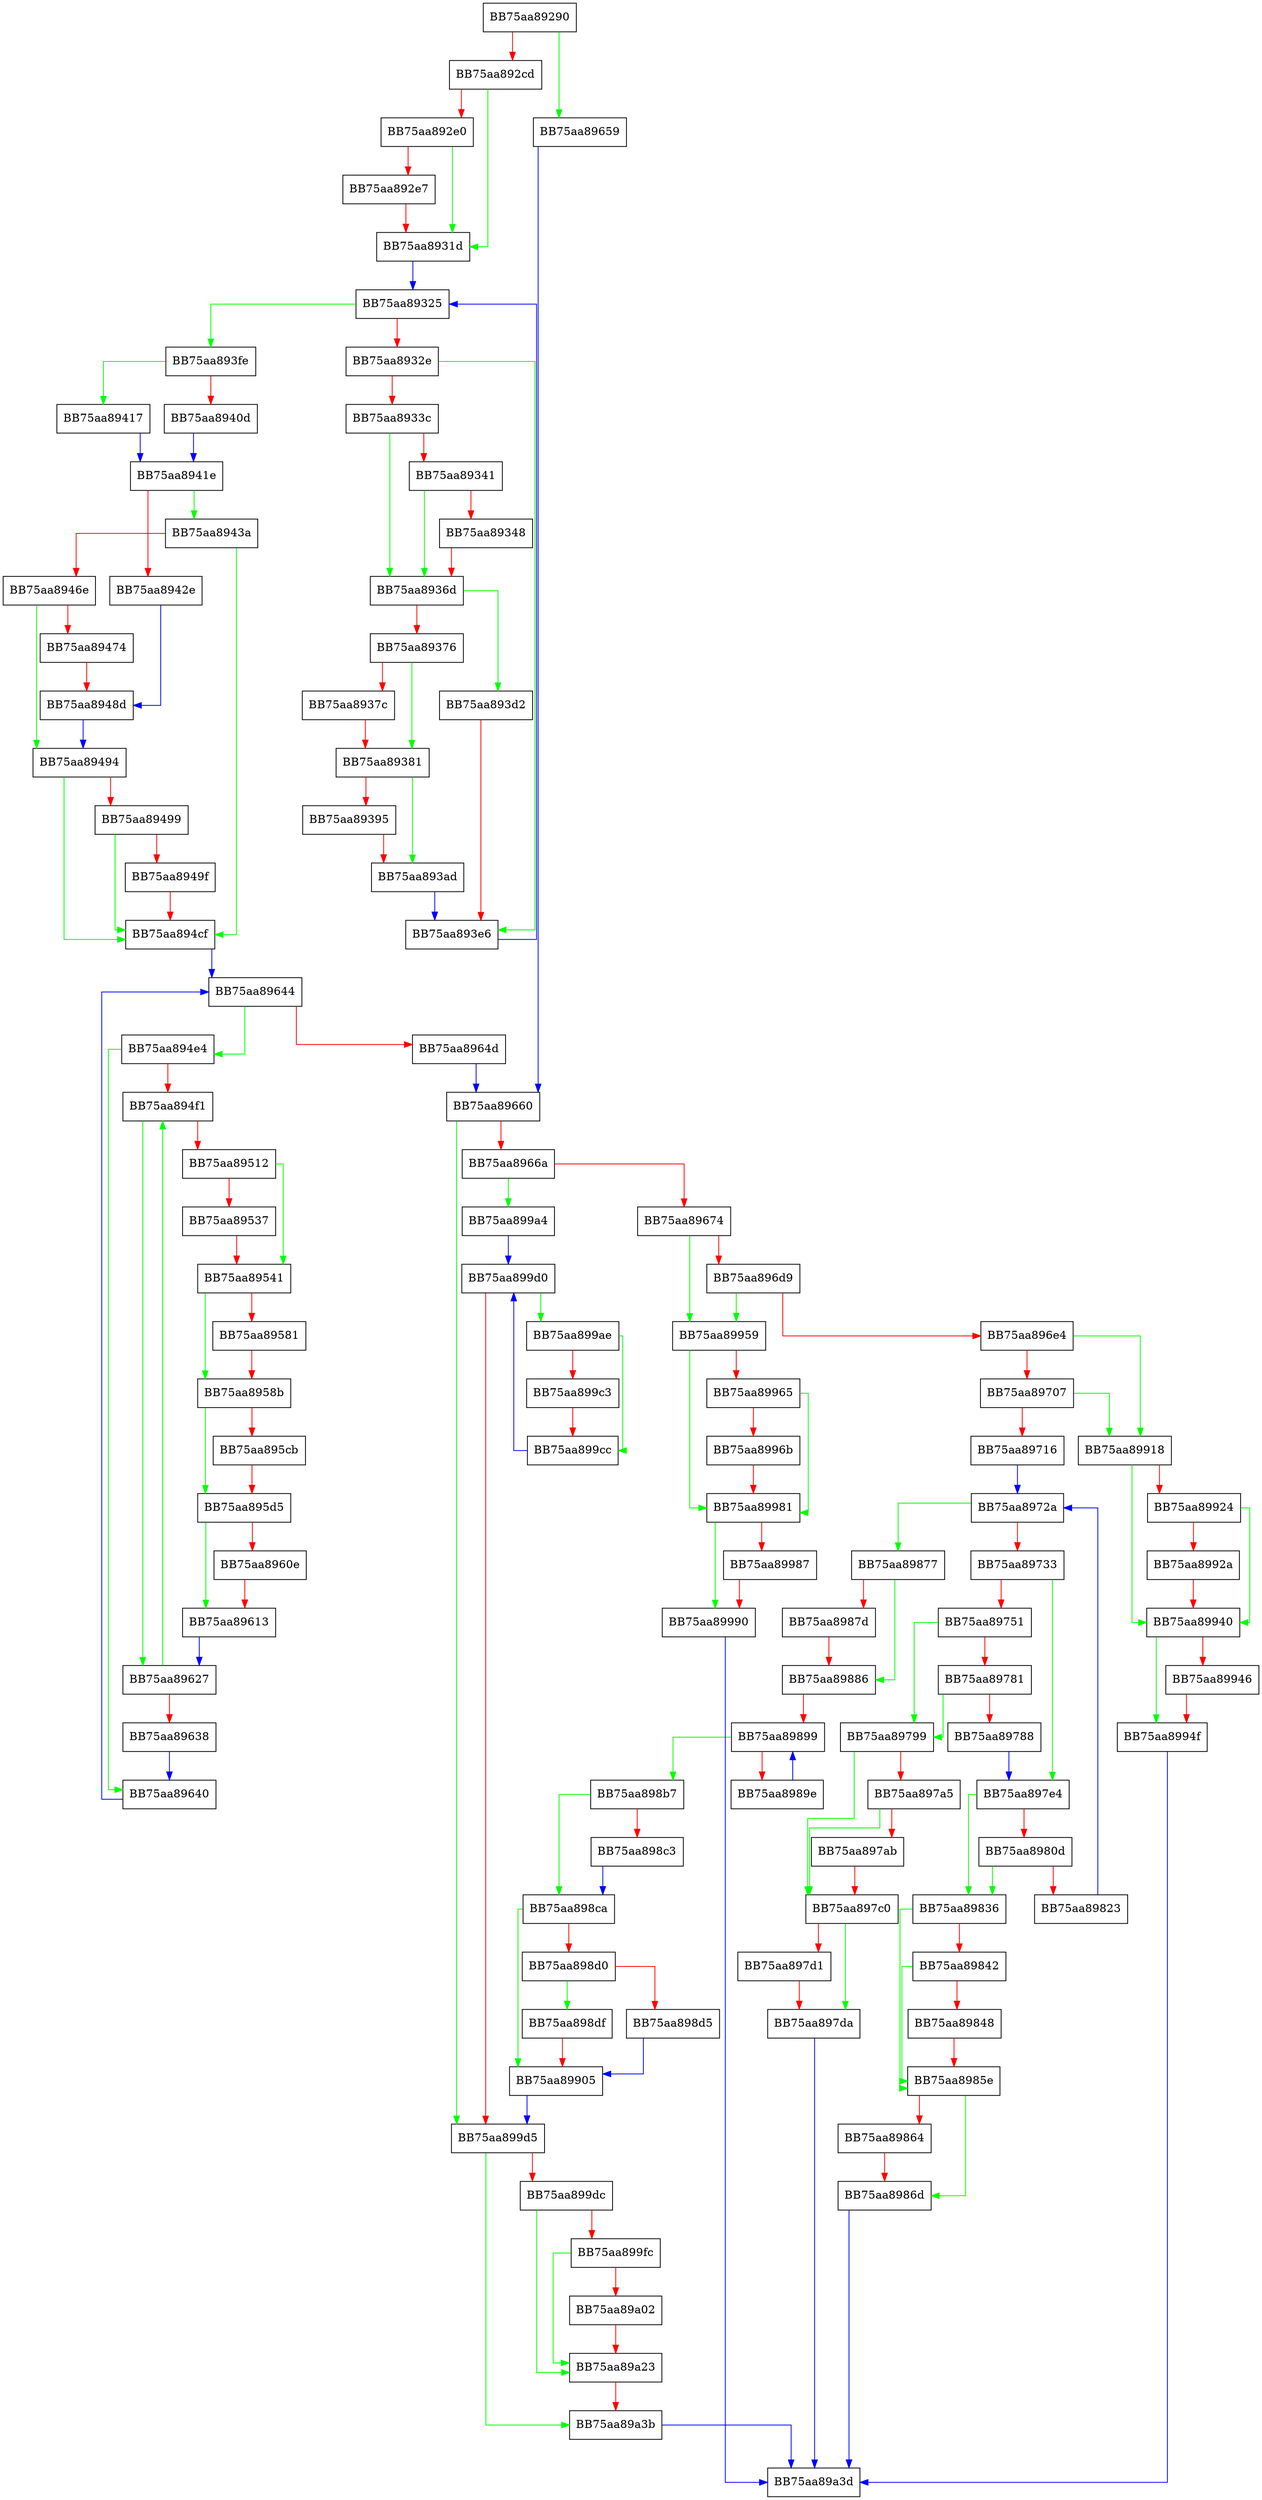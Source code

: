 digraph PostProcessRecordsWorker {
  node [shape="box"];
  graph [splines=ortho];
  BB75aa89290 -> BB75aa89659 [color="green"];
  BB75aa89290 -> BB75aa892cd [color="red"];
  BB75aa892cd -> BB75aa8931d [color="green"];
  BB75aa892cd -> BB75aa892e0 [color="red"];
  BB75aa892e0 -> BB75aa8931d [color="green"];
  BB75aa892e0 -> BB75aa892e7 [color="red"];
  BB75aa892e7 -> BB75aa8931d [color="red"];
  BB75aa8931d -> BB75aa89325 [color="blue"];
  BB75aa89325 -> BB75aa893fe [color="green"];
  BB75aa89325 -> BB75aa8932e [color="red"];
  BB75aa8932e -> BB75aa893e6 [color="green"];
  BB75aa8932e -> BB75aa8933c [color="red"];
  BB75aa8933c -> BB75aa8936d [color="green"];
  BB75aa8933c -> BB75aa89341 [color="red"];
  BB75aa89341 -> BB75aa8936d [color="green"];
  BB75aa89341 -> BB75aa89348 [color="red"];
  BB75aa89348 -> BB75aa8936d [color="red"];
  BB75aa8936d -> BB75aa893d2 [color="green"];
  BB75aa8936d -> BB75aa89376 [color="red"];
  BB75aa89376 -> BB75aa89381 [color="green"];
  BB75aa89376 -> BB75aa8937c [color="red"];
  BB75aa8937c -> BB75aa89381 [color="red"];
  BB75aa89381 -> BB75aa893ad [color="green"];
  BB75aa89381 -> BB75aa89395 [color="red"];
  BB75aa89395 -> BB75aa893ad [color="red"];
  BB75aa893ad -> BB75aa893e6 [color="blue"];
  BB75aa893d2 -> BB75aa893e6 [color="red"];
  BB75aa893e6 -> BB75aa89325 [color="blue"];
  BB75aa893fe -> BB75aa89417 [color="green"];
  BB75aa893fe -> BB75aa8940d [color="red"];
  BB75aa8940d -> BB75aa8941e [color="blue"];
  BB75aa89417 -> BB75aa8941e [color="blue"];
  BB75aa8941e -> BB75aa8943a [color="green"];
  BB75aa8941e -> BB75aa8942e [color="red"];
  BB75aa8942e -> BB75aa8948d [color="blue"];
  BB75aa8943a -> BB75aa894cf [color="green"];
  BB75aa8943a -> BB75aa8946e [color="red"];
  BB75aa8946e -> BB75aa89494 [color="green"];
  BB75aa8946e -> BB75aa89474 [color="red"];
  BB75aa89474 -> BB75aa8948d [color="red"];
  BB75aa8948d -> BB75aa89494 [color="blue"];
  BB75aa89494 -> BB75aa894cf [color="green"];
  BB75aa89494 -> BB75aa89499 [color="red"];
  BB75aa89499 -> BB75aa894cf [color="green"];
  BB75aa89499 -> BB75aa8949f [color="red"];
  BB75aa8949f -> BB75aa894cf [color="red"];
  BB75aa894cf -> BB75aa89644 [color="blue"];
  BB75aa894e4 -> BB75aa89640 [color="green"];
  BB75aa894e4 -> BB75aa894f1 [color="red"];
  BB75aa894f1 -> BB75aa89627 [color="green"];
  BB75aa894f1 -> BB75aa89512 [color="red"];
  BB75aa89512 -> BB75aa89541 [color="green"];
  BB75aa89512 -> BB75aa89537 [color="red"];
  BB75aa89537 -> BB75aa89541 [color="red"];
  BB75aa89541 -> BB75aa8958b [color="green"];
  BB75aa89541 -> BB75aa89581 [color="red"];
  BB75aa89581 -> BB75aa8958b [color="red"];
  BB75aa8958b -> BB75aa895d5 [color="green"];
  BB75aa8958b -> BB75aa895cb [color="red"];
  BB75aa895cb -> BB75aa895d5 [color="red"];
  BB75aa895d5 -> BB75aa89613 [color="green"];
  BB75aa895d5 -> BB75aa8960e [color="red"];
  BB75aa8960e -> BB75aa89613 [color="red"];
  BB75aa89613 -> BB75aa89627 [color="blue"];
  BB75aa89627 -> BB75aa894f1 [color="green"];
  BB75aa89627 -> BB75aa89638 [color="red"];
  BB75aa89638 -> BB75aa89640 [color="blue"];
  BB75aa89640 -> BB75aa89644 [color="blue"];
  BB75aa89644 -> BB75aa894e4 [color="green"];
  BB75aa89644 -> BB75aa8964d [color="red"];
  BB75aa8964d -> BB75aa89660 [color="blue"];
  BB75aa89659 -> BB75aa89660 [color="blue"];
  BB75aa89660 -> BB75aa899d5 [color="green"];
  BB75aa89660 -> BB75aa8966a [color="red"];
  BB75aa8966a -> BB75aa899a4 [color="green"];
  BB75aa8966a -> BB75aa89674 [color="red"];
  BB75aa89674 -> BB75aa89959 [color="green"];
  BB75aa89674 -> BB75aa896d9 [color="red"];
  BB75aa896d9 -> BB75aa89959 [color="green"];
  BB75aa896d9 -> BB75aa896e4 [color="red"];
  BB75aa896e4 -> BB75aa89918 [color="green"];
  BB75aa896e4 -> BB75aa89707 [color="red"];
  BB75aa89707 -> BB75aa89918 [color="green"];
  BB75aa89707 -> BB75aa89716 [color="red"];
  BB75aa89716 -> BB75aa8972a [color="blue"];
  BB75aa8972a -> BB75aa89877 [color="green"];
  BB75aa8972a -> BB75aa89733 [color="red"];
  BB75aa89733 -> BB75aa897e4 [color="green"];
  BB75aa89733 -> BB75aa89751 [color="red"];
  BB75aa89751 -> BB75aa89799 [color="green"];
  BB75aa89751 -> BB75aa89781 [color="red"];
  BB75aa89781 -> BB75aa89799 [color="green"];
  BB75aa89781 -> BB75aa89788 [color="red"];
  BB75aa89788 -> BB75aa897e4 [color="blue"];
  BB75aa89799 -> BB75aa897c0 [color="green"];
  BB75aa89799 -> BB75aa897a5 [color="red"];
  BB75aa897a5 -> BB75aa897c0 [color="green"];
  BB75aa897a5 -> BB75aa897ab [color="red"];
  BB75aa897ab -> BB75aa897c0 [color="red"];
  BB75aa897c0 -> BB75aa897da [color="green"];
  BB75aa897c0 -> BB75aa897d1 [color="red"];
  BB75aa897d1 -> BB75aa897da [color="red"];
  BB75aa897da -> BB75aa89a3d [color="blue"];
  BB75aa897e4 -> BB75aa89836 [color="green"];
  BB75aa897e4 -> BB75aa8980d [color="red"];
  BB75aa8980d -> BB75aa89836 [color="green"];
  BB75aa8980d -> BB75aa89823 [color="red"];
  BB75aa89823 -> BB75aa8972a [color="blue"];
  BB75aa89836 -> BB75aa8985e [color="green"];
  BB75aa89836 -> BB75aa89842 [color="red"];
  BB75aa89842 -> BB75aa8985e [color="green"];
  BB75aa89842 -> BB75aa89848 [color="red"];
  BB75aa89848 -> BB75aa8985e [color="red"];
  BB75aa8985e -> BB75aa8986d [color="green"];
  BB75aa8985e -> BB75aa89864 [color="red"];
  BB75aa89864 -> BB75aa8986d [color="red"];
  BB75aa8986d -> BB75aa89a3d [color="blue"];
  BB75aa89877 -> BB75aa89886 [color="green"];
  BB75aa89877 -> BB75aa8987d [color="red"];
  BB75aa8987d -> BB75aa89886 [color="red"];
  BB75aa89886 -> BB75aa89899 [color="red"];
  BB75aa89899 -> BB75aa898b7 [color="green"];
  BB75aa89899 -> BB75aa8989e [color="red"];
  BB75aa8989e -> BB75aa89899 [color="blue"];
  BB75aa898b7 -> BB75aa898ca [color="green"];
  BB75aa898b7 -> BB75aa898c3 [color="red"];
  BB75aa898c3 -> BB75aa898ca [color="blue"];
  BB75aa898ca -> BB75aa89905 [color="green"];
  BB75aa898ca -> BB75aa898d0 [color="red"];
  BB75aa898d0 -> BB75aa898df [color="green"];
  BB75aa898d0 -> BB75aa898d5 [color="red"];
  BB75aa898d5 -> BB75aa89905 [color="blue"];
  BB75aa898df -> BB75aa89905 [color="red"];
  BB75aa89905 -> BB75aa899d5 [color="blue"];
  BB75aa89918 -> BB75aa89940 [color="green"];
  BB75aa89918 -> BB75aa89924 [color="red"];
  BB75aa89924 -> BB75aa89940 [color="green"];
  BB75aa89924 -> BB75aa8992a [color="red"];
  BB75aa8992a -> BB75aa89940 [color="red"];
  BB75aa89940 -> BB75aa8994f [color="green"];
  BB75aa89940 -> BB75aa89946 [color="red"];
  BB75aa89946 -> BB75aa8994f [color="red"];
  BB75aa8994f -> BB75aa89a3d [color="blue"];
  BB75aa89959 -> BB75aa89981 [color="green"];
  BB75aa89959 -> BB75aa89965 [color="red"];
  BB75aa89965 -> BB75aa89981 [color="green"];
  BB75aa89965 -> BB75aa8996b [color="red"];
  BB75aa8996b -> BB75aa89981 [color="red"];
  BB75aa89981 -> BB75aa89990 [color="green"];
  BB75aa89981 -> BB75aa89987 [color="red"];
  BB75aa89987 -> BB75aa89990 [color="red"];
  BB75aa89990 -> BB75aa89a3d [color="blue"];
  BB75aa899a4 -> BB75aa899d0 [color="blue"];
  BB75aa899ae -> BB75aa899cc [color="green"];
  BB75aa899ae -> BB75aa899c3 [color="red"];
  BB75aa899c3 -> BB75aa899cc [color="red"];
  BB75aa899cc -> BB75aa899d0 [color="blue"];
  BB75aa899d0 -> BB75aa899ae [color="green"];
  BB75aa899d0 -> BB75aa899d5 [color="red"];
  BB75aa899d5 -> BB75aa89a3b [color="green"];
  BB75aa899d5 -> BB75aa899dc [color="red"];
  BB75aa899dc -> BB75aa89a23 [color="green"];
  BB75aa899dc -> BB75aa899fc [color="red"];
  BB75aa899fc -> BB75aa89a23 [color="green"];
  BB75aa899fc -> BB75aa89a02 [color="red"];
  BB75aa89a02 -> BB75aa89a23 [color="red"];
  BB75aa89a23 -> BB75aa89a3b [color="red"];
  BB75aa89a3b -> BB75aa89a3d [color="blue"];
}